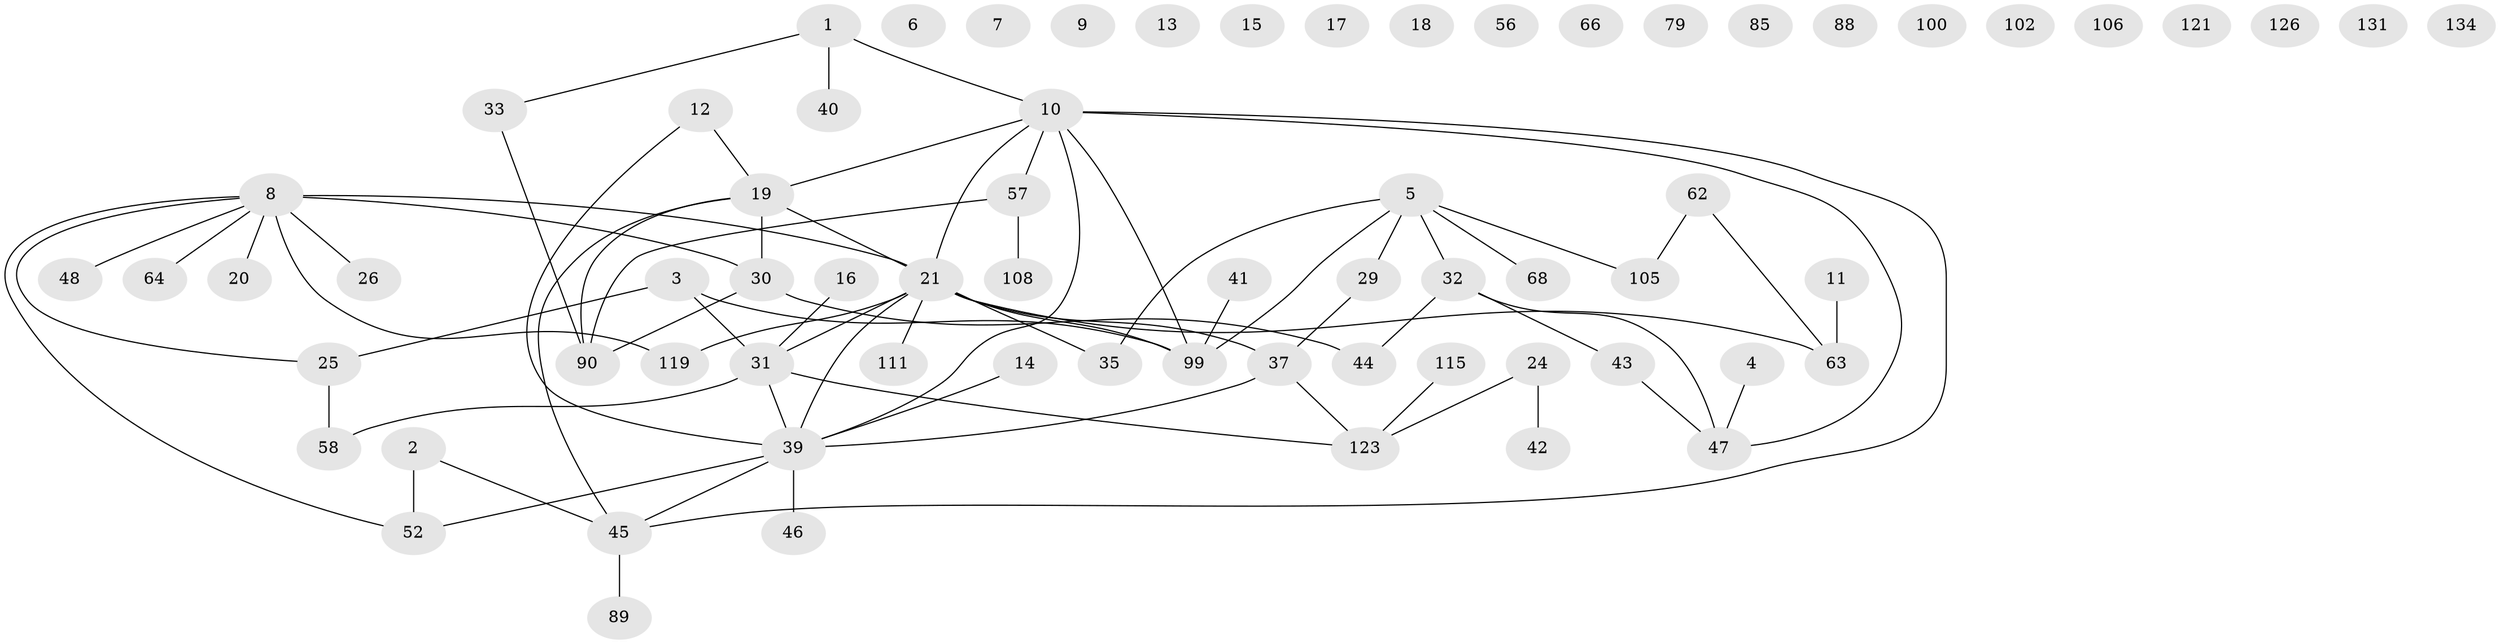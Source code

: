 // original degree distribution, {2: 0.3188405797101449, 3: 0.15942028985507245, 0: 0.10869565217391304, 1: 0.2536231884057971, 5: 0.050724637681159424, 6: 0.021739130434782608, 4: 0.07971014492753623, 8: 0.007246376811594203}
// Generated by graph-tools (version 1.1) at 2025/12/03/09/25 04:12:54]
// undirected, 69 vertices, 74 edges
graph export_dot {
graph [start="1"]
  node [color=gray90,style=filled];
  1 [super="+49"];
  2;
  3 [super="+96+122"];
  4 [super="+128+110"];
  5 [super="+70"];
  6;
  7 [super="+127"];
  8 [super="+92+36"];
  9;
  10 [super="+61+22+120"];
  11;
  12;
  13;
  14 [super="+23"];
  15;
  16;
  17 [super="+129"];
  18 [super="+34"];
  19 [super="+112"];
  20;
  21 [super="+73+81+72"];
  24;
  25 [super="+53+27"];
  26;
  29;
  30 [super="+86+67+51"];
  31 [super="+84"];
  32 [super="+94"];
  33 [super="+114"];
  35;
  37 [super="+55"];
  39 [super="+65+125"];
  40;
  41;
  42 [super="+77+80"];
  43;
  44 [super="+50"];
  45;
  46;
  47 [super="+133"];
  48;
  52 [super="+60"];
  56;
  57 [super="+59"];
  58;
  62;
  63;
  64 [super="+116"];
  66;
  68 [super="+107"];
  79;
  85;
  88;
  89;
  90;
  99 [super="+130"];
  100;
  102 [super="+132"];
  105;
  106;
  108 [super="+137"];
  111;
  115;
  119;
  121;
  123;
  126;
  131;
  134;
  1 -- 40;
  1 -- 10;
  1 -- 33;
  2 -- 45;
  2 -- 52;
  3 -- 99;
  3 -- 31;
  3 -- 25;
  4 -- 47;
  5 -- 105;
  5 -- 32;
  5 -- 35;
  5 -- 68;
  5 -- 99;
  5 -- 29;
  8 -- 48;
  8 -- 21 [weight=2];
  8 -- 64;
  8 -- 20;
  8 -- 52;
  8 -- 119;
  8 -- 26;
  8 -- 25;
  8 -- 30;
  10 -- 99;
  10 -- 45;
  10 -- 39;
  10 -- 21;
  10 -- 57;
  10 -- 19;
  10 -- 47;
  11 -- 63;
  12 -- 19;
  12 -- 39;
  14 -- 39;
  16 -- 31;
  19 -- 45;
  19 -- 21;
  19 -- 90;
  19 -- 30 [weight=2];
  21 -- 63 [weight=2];
  21 -- 99;
  21 -- 37;
  21 -- 35;
  21 -- 111;
  21 -- 119;
  21 -- 31;
  21 -- 39;
  24 -- 123;
  24 -- 42;
  25 -- 58;
  29 -- 37;
  30 -- 90;
  30 -- 44;
  31 -- 58;
  31 -- 123;
  31 -- 39;
  32 -- 44;
  32 -- 47;
  32 -- 43;
  33 -- 90;
  37 -- 123;
  37 -- 39;
  39 -- 52;
  39 -- 45;
  39 -- 46;
  41 -- 99;
  43 -- 47;
  45 -- 89;
  57 -- 108;
  57 -- 90;
  62 -- 63;
  62 -- 105;
  115 -- 123;
}

